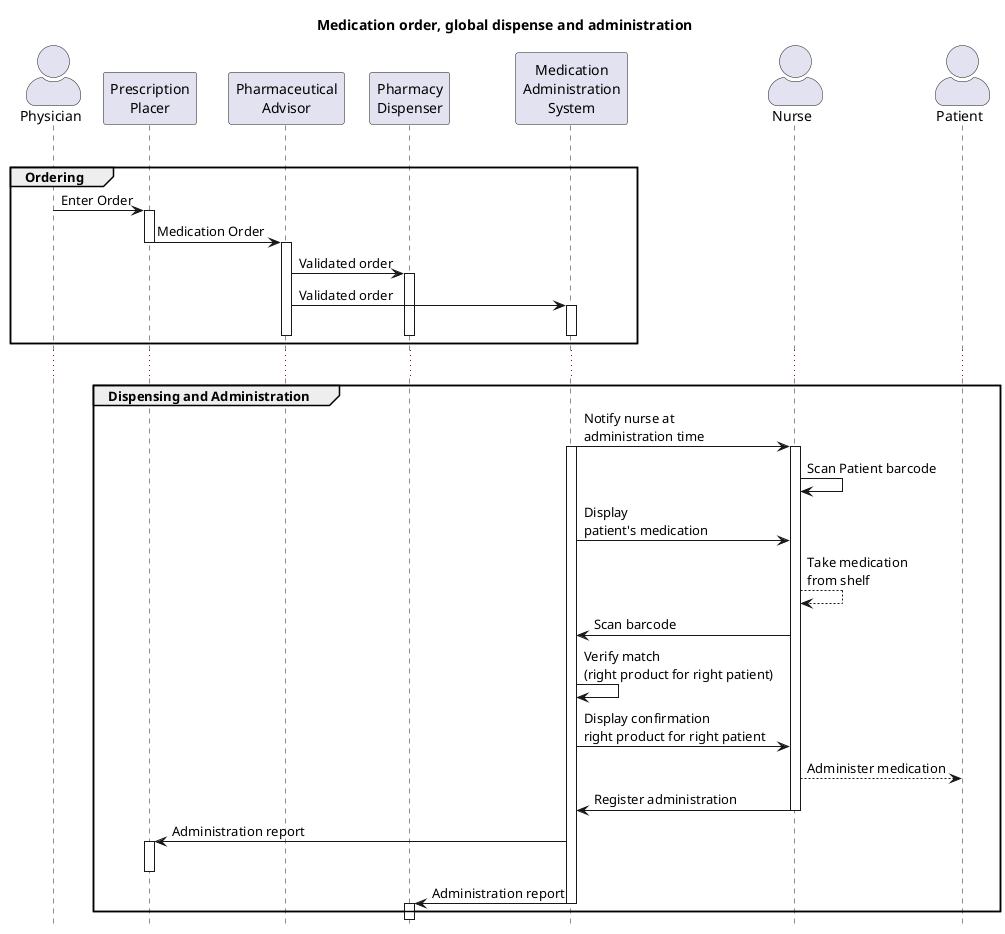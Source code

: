 @startuml
'!include style.iuml
skinparam actorStyle awesome
title Medication order, global dispense and administration
'skin BlueModern
hide footbox

actor Physician
participant "Prescription\nPlacer" as PP
participant "Pharmaceutical\nAdvisor" as PA
participant "Pharmacy\nDispenser" as PD
participant "Medication\nAdministration\nSystem" as AI
actor "Nurse" as N
Actor Patient as P
|||

group Ordering
Physician -> PP: Enter Order
activate PP
PP -> PA: Medication Order
deactivate PP
activate PA

PA -> PD: Validated order
activate PD
PA -> AI: Validated order
Activate AI
deactivate PA
deactivate PD
Deactivate AI
end

...

group Dispensing and Administration
AI -> N: Notify nurse at\nadministration time
activate AI 
activate N
N -> N: Scan Patient barcode
AI -> N: Display\npatient's medication
N --> N: Take medication\nfrom shelf
N -> AI: Scan barcode
AI -> AI: Verify match\n(right product for right patient)
AI -> N: Display confirmation\nright product for right patient
N --> P: Administer medication
N -> AI: Register administration
deactivate N
AI-> PP : Administration report
Activate PP
Deactivate PP
AI-> PD : Administration report
Deactivate AI
Activate PD
Deactivate PD
end

@enduml 

